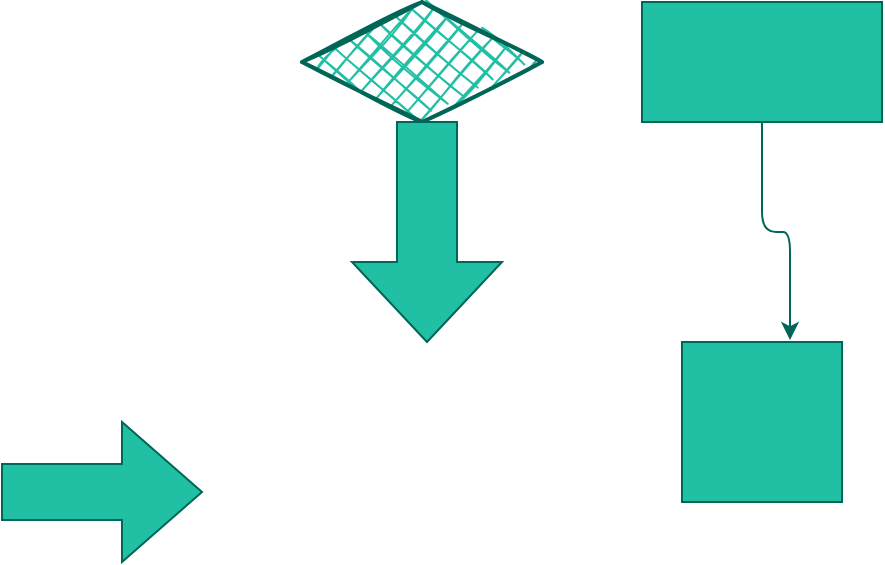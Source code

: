 <mxfile version="15.4.3" type="github">
  <diagram id="BzyC7qxh0itQVV5TrHGV" name="Page-1">
    <mxGraphModel dx="1186" dy="764" grid="1" gridSize="10" guides="1" tooltips="1" connect="1" arrows="1" fold="1" page="1" pageScale="1" pageWidth="827" pageHeight="1169" math="0" shadow="0">
      <root>
        <mxCell id="0" />
        <mxCell id="1" parent="0" />
        <mxCell id="hP3-E6YjYYzU8rK9vpks-1" value="" style="rhombus;whiteSpace=wrap;html=1;strokeWidth=2;fillWeight=-1;hachureGap=8;fillStyle=cross-hatch;fillColor=#21C0A5;sketch=1;strokeColor=#006658;fontColor=#5C5C5C;" vertex="1" parent="1">
          <mxGeometry x="340" y="130" width="120" height="60" as="geometry" />
        </mxCell>
        <mxCell id="hP3-E6YjYYzU8rK9vpks-2" value="" style="html=1;shadow=0;dashed=0;align=center;verticalAlign=middle;shape=mxgraph.arrows2.arrow;dy=0.6;dx=40;notch=0;fillColor=#21C0A5;strokeColor=#006658;fontColor=#5C5C5C;" vertex="1" parent="1">
          <mxGeometry x="190" y="340" width="100" height="70" as="geometry" />
        </mxCell>
        <mxCell id="hP3-E6YjYYzU8rK9vpks-3" value="" style="html=1;shadow=0;dashed=0;align=center;verticalAlign=middle;shape=mxgraph.arrows2.arrow;dy=0.6;dx=40;direction=south;notch=0;fillColor=#21C0A5;strokeColor=#006658;fontColor=#5C5C5C;" vertex="1" parent="1">
          <mxGeometry x="365" y="190" width="75" height="110" as="geometry" />
        </mxCell>
        <mxCell id="hP3-E6YjYYzU8rK9vpks-6" style="edgeStyle=orthogonalEdgeStyle;curved=0;rounded=1;sketch=0;orthogonalLoop=1;jettySize=auto;html=1;exitX=0.5;exitY=1;exitDx=0;exitDy=0;entryX=0.675;entryY=-0.012;entryDx=0;entryDy=0;entryPerimeter=0;fontColor=#5C5C5C;strokeColor=#006658;fillColor=#21C0A5;" edge="1" parent="1" source="hP3-E6YjYYzU8rK9vpks-4" target="hP3-E6YjYYzU8rK9vpks-5">
          <mxGeometry relative="1" as="geometry" />
        </mxCell>
        <mxCell id="hP3-E6YjYYzU8rK9vpks-4" value="" style="rounded=0;whiteSpace=wrap;html=1;sketch=0;fontColor=#5C5C5C;strokeColor=#006658;fillColor=#21C0A5;" vertex="1" parent="1">
          <mxGeometry x="510" y="130" width="120" height="60" as="geometry" />
        </mxCell>
        <mxCell id="hP3-E6YjYYzU8rK9vpks-5" value="" style="whiteSpace=wrap;html=1;aspect=fixed;rounded=0;sketch=0;fontColor=#5C5C5C;strokeColor=#006658;fillColor=#21C0A5;" vertex="1" parent="1">
          <mxGeometry x="530" y="300" width="80" height="80" as="geometry" />
        </mxCell>
      </root>
    </mxGraphModel>
  </diagram>
</mxfile>

